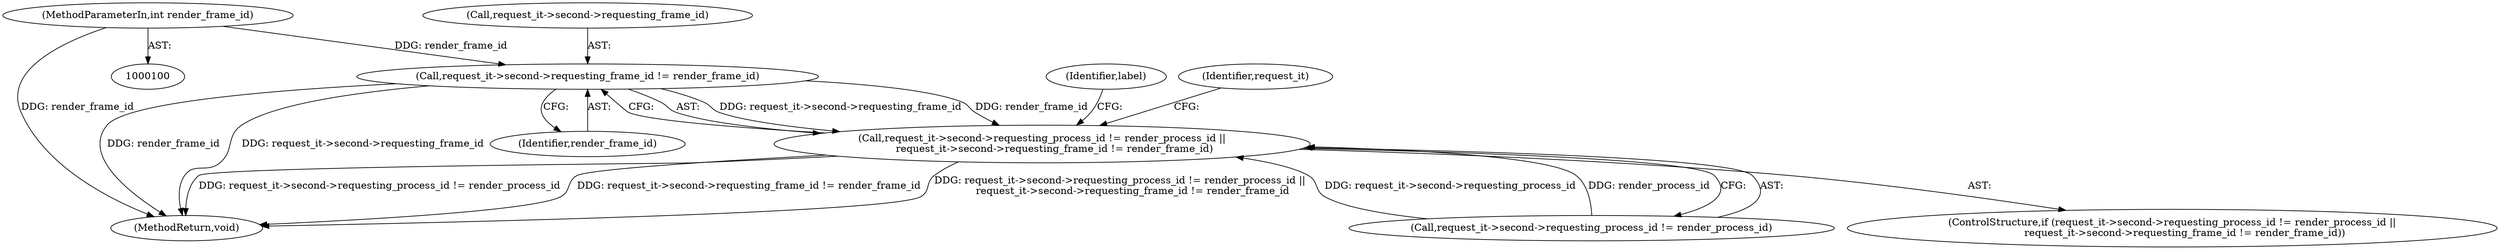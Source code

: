 digraph "1_Chrome_971548cdca2d4c0a6fedd3db0c94372c2a27eac3_10@del" {
"1000124" [label="(Call,request_it->second->requesting_frame_id != render_frame_id)"];
"1000102" [label="(MethodParameterIn,int render_frame_id)"];
"1000116" [label="(Call,request_it->second->requesting_process_id != render_process_id ||\n        request_it->second->requesting_frame_id != render_frame_id)"];
"1000115" [label="(ControlStructure,if (request_it->second->requesting_process_id != render_process_id ||\n        request_it->second->requesting_frame_id != render_frame_id))"];
"1000102" [label="(MethodParameterIn,int render_frame_id)"];
"1000137" [label="(Identifier,label)"];
"1000125" [label="(Call,request_it->second->requesting_frame_id)"];
"1000117" [label="(Call,request_it->second->requesting_process_id != render_process_id)"];
"1000145" [label="(MethodReturn,void)"];
"1000133" [label="(Identifier,request_it)"];
"1000130" [label="(Identifier,render_frame_id)"];
"1000116" [label="(Call,request_it->second->requesting_process_id != render_process_id ||\n        request_it->second->requesting_frame_id != render_frame_id)"];
"1000124" [label="(Call,request_it->second->requesting_frame_id != render_frame_id)"];
"1000124" -> "1000116"  [label="AST: "];
"1000124" -> "1000130"  [label="CFG: "];
"1000125" -> "1000124"  [label="AST: "];
"1000130" -> "1000124"  [label="AST: "];
"1000116" -> "1000124"  [label="CFG: "];
"1000124" -> "1000145"  [label="DDG: render_frame_id"];
"1000124" -> "1000145"  [label="DDG: request_it->second->requesting_frame_id"];
"1000124" -> "1000116"  [label="DDG: request_it->second->requesting_frame_id"];
"1000124" -> "1000116"  [label="DDG: render_frame_id"];
"1000102" -> "1000124"  [label="DDG: render_frame_id"];
"1000102" -> "1000100"  [label="AST: "];
"1000102" -> "1000145"  [label="DDG: render_frame_id"];
"1000116" -> "1000115"  [label="AST: "];
"1000116" -> "1000117"  [label="CFG: "];
"1000117" -> "1000116"  [label="AST: "];
"1000133" -> "1000116"  [label="CFG: "];
"1000137" -> "1000116"  [label="CFG: "];
"1000116" -> "1000145"  [label="DDG: request_it->second->requesting_process_id != render_process_id"];
"1000116" -> "1000145"  [label="DDG: request_it->second->requesting_frame_id != render_frame_id"];
"1000116" -> "1000145"  [label="DDG: request_it->second->requesting_process_id != render_process_id ||\n        request_it->second->requesting_frame_id != render_frame_id"];
"1000117" -> "1000116"  [label="DDG: request_it->second->requesting_process_id"];
"1000117" -> "1000116"  [label="DDG: render_process_id"];
}
